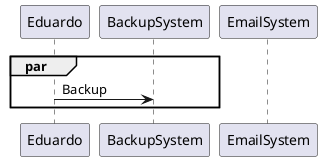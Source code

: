 @startuml

/'
Par -- Parallel Actions short version
This is used to represent actions that can occur simultaneously.

use short version for simpler scenarios for quick sketching.
But for professional scenarios use the full version with clear labels.
'/

participant Eduardo
participant BackupSystem
participant EmailSystem

par
  Eduardo -> BackupSystem : Backup
end par

@enduml